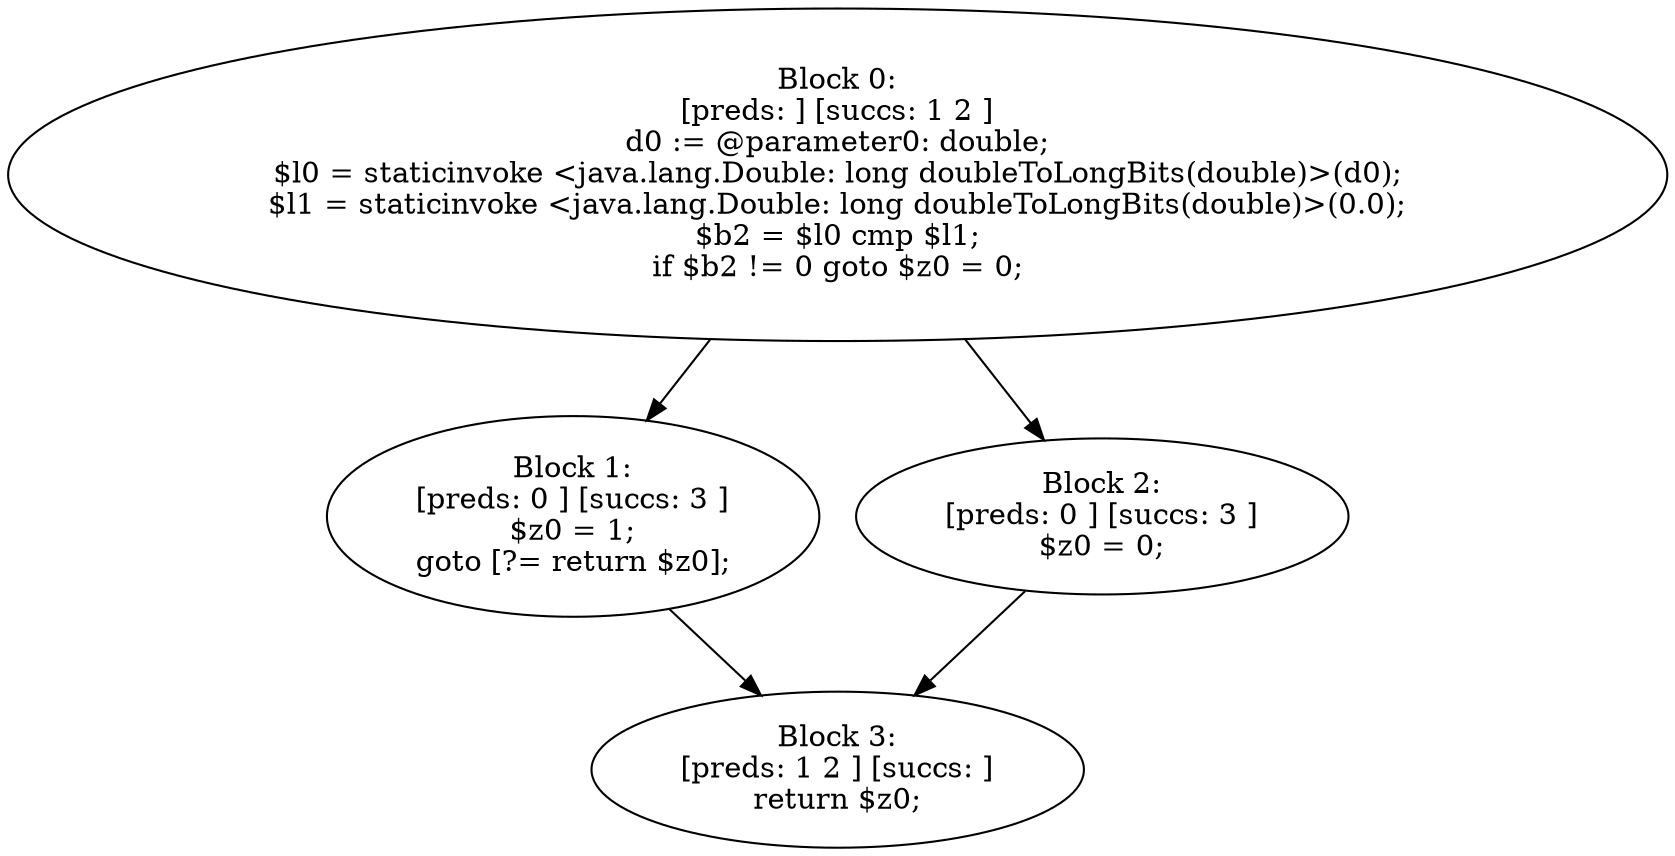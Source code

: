 digraph "unitGraph" {
    "Block 0:
[preds: ] [succs: 1 2 ]
d0 := @parameter0: double;
$l0 = staticinvoke <java.lang.Double: long doubleToLongBits(double)>(d0);
$l1 = staticinvoke <java.lang.Double: long doubleToLongBits(double)>(0.0);
$b2 = $l0 cmp $l1;
if $b2 != 0 goto $z0 = 0;
"
    "Block 1:
[preds: 0 ] [succs: 3 ]
$z0 = 1;
goto [?= return $z0];
"
    "Block 2:
[preds: 0 ] [succs: 3 ]
$z0 = 0;
"
    "Block 3:
[preds: 1 2 ] [succs: ]
return $z0;
"
    "Block 0:
[preds: ] [succs: 1 2 ]
d0 := @parameter0: double;
$l0 = staticinvoke <java.lang.Double: long doubleToLongBits(double)>(d0);
$l1 = staticinvoke <java.lang.Double: long doubleToLongBits(double)>(0.0);
$b2 = $l0 cmp $l1;
if $b2 != 0 goto $z0 = 0;
"->"Block 1:
[preds: 0 ] [succs: 3 ]
$z0 = 1;
goto [?= return $z0];
";
    "Block 0:
[preds: ] [succs: 1 2 ]
d0 := @parameter0: double;
$l0 = staticinvoke <java.lang.Double: long doubleToLongBits(double)>(d0);
$l1 = staticinvoke <java.lang.Double: long doubleToLongBits(double)>(0.0);
$b2 = $l0 cmp $l1;
if $b2 != 0 goto $z0 = 0;
"->"Block 2:
[preds: 0 ] [succs: 3 ]
$z0 = 0;
";
    "Block 1:
[preds: 0 ] [succs: 3 ]
$z0 = 1;
goto [?= return $z0];
"->"Block 3:
[preds: 1 2 ] [succs: ]
return $z0;
";
    "Block 2:
[preds: 0 ] [succs: 3 ]
$z0 = 0;
"->"Block 3:
[preds: 1 2 ] [succs: ]
return $z0;
";
}
